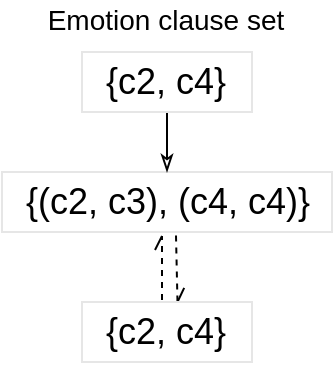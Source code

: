 <mxfile version="14.8.6" type="github">
  <diagram id="UuyM_oUdFWU5R_c15sy-" name="Page-1">
    <mxGraphModel dx="513" dy="280" grid="0" gridSize="10" guides="1" tooltips="1" connect="1" arrows="1" fold="1" page="1" pageScale="1" pageWidth="200" pageHeight="220" background="none" math="0" shadow="0">
      <root>
        <mxCell id="0" />
        <mxCell id="1" parent="0" />
        <mxCell id="7Fjtuf2y4Gno0_X98hwX-5" value="" style="rounded=0;whiteSpace=wrap;html=1;strokeColor=#E6E6E6;" vertex="1" parent="1">
          <mxGeometry x="18" y="92" width="165" height="30" as="geometry" />
        </mxCell>
        <mxCell id="7Fjtuf2y4Gno0_X98hwX-12" style="edgeStyle=orthogonalEdgeStyle;rounded=0;orthogonalLoop=1;jettySize=auto;html=1;entryX=0.5;entryY=0;entryDx=0;entryDy=0;endArrow=classicThin;endFill=0;" edge="1" parent="1" source="7Fjtuf2y4Gno0_X98hwX-4" target="7Fjtuf2y4Gno0_X98hwX-5">
          <mxGeometry relative="1" as="geometry" />
        </mxCell>
        <mxCell id="7Fjtuf2y4Gno0_X98hwX-4" value="" style="rounded=0;whiteSpace=wrap;html=1;strokeColor=#E6E6E6;" vertex="1" parent="1">
          <mxGeometry x="58" y="32" width="85" height="30" as="geometry" />
        </mxCell>
        <mxCell id="JzeU--5sNepgd2Etx_dD-2" value="&lt;font style=&quot;font-size: 14px&quot;&gt;Emotion clause set&lt;/font&gt;" style="text;html=1;strokeColor=none;fillColor=none;align=center;verticalAlign=middle;whiteSpace=wrap;rounded=0;" parent="1" vertex="1">
          <mxGeometry x="36" y="6" width="127.5" height="20" as="geometry" />
        </mxCell>
        <mxCell id="7Fjtuf2y4Gno0_X98hwX-1" value="&lt;font style=&quot;font-size: 18px&quot;&gt;{c2, c4}&lt;/font&gt;" style="text;html=1;strokeColor=none;fillColor=none;align=center;verticalAlign=middle;whiteSpace=wrap;rounded=0;" vertex="1" parent="1">
          <mxGeometry x="49.75" y="37" width="100" height="20" as="geometry" />
        </mxCell>
        <mxCell id="7Fjtuf2y4Gno0_X98hwX-6" value="&lt;font style=&quot;font-size: 18px&quot;&gt;{(c2, c3), (c4, c4)}&lt;/font&gt;" style="text;html=1;strokeColor=none;fillColor=none;align=center;verticalAlign=middle;whiteSpace=wrap;rounded=0;" vertex="1" parent="1">
          <mxGeometry x="23.25" y="97" width="156" height="20" as="geometry" />
        </mxCell>
        <mxCell id="7Fjtuf2y4Gno0_X98hwX-19" value="" style="endArrow=openAsync;html=1;dashed=1;startArrow=none;startFill=0;endFill=0;" edge="1" parent="1">
          <mxGeometry width="50" height="50" relative="1" as="geometry">
            <mxPoint x="98" y="156" as="sourcePoint" />
            <mxPoint x="98" y="124" as="targetPoint" />
          </mxGeometry>
        </mxCell>
        <mxCell id="7Fjtuf2y4Gno0_X98hwX-20" value="" style="endArrow=openAsync;html=1;dashed=1;exitX=0.394;exitY=0.999;exitDx=0;exitDy=0;exitPerimeter=0;entryX=0.303;entryY=-0.059;entryDx=0;entryDy=0;entryPerimeter=0;startArrow=none;startFill=0;endFill=0;" edge="1" parent="1">
          <mxGeometry width="50" height="50" relative="1" as="geometry">
            <mxPoint x="105" y="123.74" as="sourcePoint" />
            <mxPoint x="105.745" y="157.0" as="targetPoint" />
          </mxGeometry>
        </mxCell>
        <mxCell id="7Fjtuf2y4Gno0_X98hwX-21" value="" style="rounded=0;whiteSpace=wrap;html=1;strokeColor=#E6E6E6;" vertex="1" parent="1">
          <mxGeometry x="58" y="157" width="85" height="30" as="geometry" />
        </mxCell>
        <mxCell id="7Fjtuf2y4Gno0_X98hwX-22" value="&lt;font style=&quot;font-size: 18px&quot;&gt;{c2, c4}&lt;/font&gt;" style="text;html=1;strokeColor=none;fillColor=none;align=center;verticalAlign=middle;whiteSpace=wrap;rounded=0;" vertex="1" parent="1">
          <mxGeometry x="49.75" y="162" width="100" height="20" as="geometry" />
        </mxCell>
      </root>
    </mxGraphModel>
  </diagram>
</mxfile>
